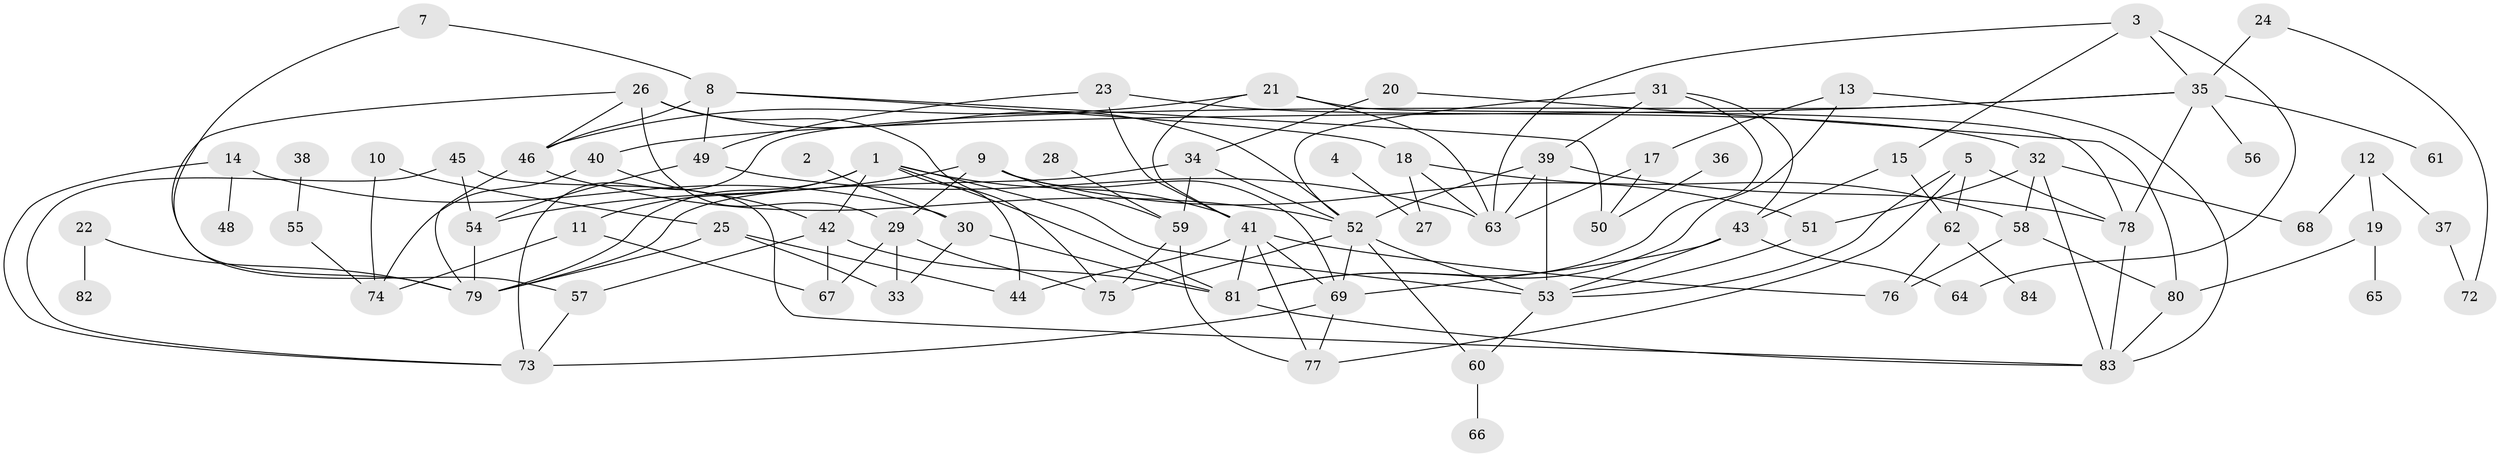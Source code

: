 // original degree distribution, {7: 0.025210084033613446, 1: 0.17647058823529413, 4: 0.19327731092436976, 3: 0.24369747899159663, 2: 0.18487394957983194, 0: 0.04201680672268908, 5: 0.09243697478991597, 6: 0.025210084033613446, 8: 0.01680672268907563}
// Generated by graph-tools (version 1.1) at 2025/35/03/04/25 23:35:56]
// undirected, 79 vertices, 141 edges
graph export_dot {
  node [color=gray90,style=filled];
  1;
  2;
  3;
  4;
  5;
  7;
  8;
  9;
  10;
  11;
  12;
  13;
  14;
  15;
  17;
  18;
  19;
  20;
  21;
  22;
  23;
  24;
  25;
  26;
  27;
  28;
  29;
  30;
  31;
  32;
  33;
  34;
  35;
  36;
  37;
  38;
  39;
  40;
  41;
  42;
  43;
  44;
  45;
  46;
  48;
  49;
  50;
  51;
  52;
  53;
  54;
  55;
  56;
  57;
  58;
  59;
  60;
  61;
  62;
  63;
  64;
  65;
  66;
  67;
  68;
  69;
  72;
  73;
  74;
  75;
  76;
  77;
  78;
  79;
  80;
  81;
  82;
  83;
  84;
  1 -- 11 [weight=1.0];
  1 -- 41 [weight=1.0];
  1 -- 42 [weight=1.0];
  1 -- 44 [weight=1.0];
  1 -- 53 [weight=1.0];
  1 -- 79 [weight=1.0];
  1 -- 81 [weight=1.0];
  2 -- 30 [weight=1.0];
  3 -- 15 [weight=1.0];
  3 -- 35 [weight=1.0];
  3 -- 63 [weight=1.0];
  3 -- 64 [weight=1.0];
  4 -- 27 [weight=1.0];
  5 -- 53 [weight=1.0];
  5 -- 62 [weight=2.0];
  5 -- 77 [weight=1.0];
  5 -- 78 [weight=1.0];
  7 -- 8 [weight=1.0];
  7 -- 57 [weight=1.0];
  8 -- 18 [weight=1.0];
  8 -- 46 [weight=1.0];
  8 -- 49 [weight=1.0];
  8 -- 50 [weight=1.0];
  9 -- 29 [weight=1.0];
  9 -- 51 [weight=1.0];
  9 -- 54 [weight=1.0];
  9 -- 59 [weight=1.0];
  9 -- 69 [weight=1.0];
  10 -- 25 [weight=1.0];
  10 -- 74 [weight=1.0];
  11 -- 67 [weight=1.0];
  11 -- 74 [weight=1.0];
  12 -- 19 [weight=1.0];
  12 -- 37 [weight=1.0];
  12 -- 68 [weight=1.0];
  13 -- 17 [weight=1.0];
  13 -- 81 [weight=1.0];
  13 -- 83 [weight=1.0];
  14 -- 30 [weight=1.0];
  14 -- 48 [weight=1.0];
  14 -- 73 [weight=1.0];
  15 -- 43 [weight=1.0];
  15 -- 62 [weight=1.0];
  17 -- 50 [weight=1.0];
  17 -- 63 [weight=1.0];
  18 -- 27 [weight=1.0];
  18 -- 58 [weight=1.0];
  18 -- 63 [weight=1.0];
  19 -- 65 [weight=1.0];
  19 -- 80 [weight=1.0];
  20 -- 34 [weight=1.0];
  20 -- 80 [weight=1.0];
  21 -- 41 [weight=1.0];
  21 -- 46 [weight=1.0];
  21 -- 63 [weight=1.0];
  21 -- 78 [weight=1.0];
  22 -- 79 [weight=1.0];
  22 -- 82 [weight=1.0];
  23 -- 32 [weight=1.0];
  23 -- 41 [weight=1.0];
  23 -- 49 [weight=1.0];
  24 -- 35 [weight=1.0];
  24 -- 72 [weight=1.0];
  25 -- 33 [weight=1.0];
  25 -- 44 [weight=1.0];
  25 -- 79 [weight=1.0];
  26 -- 29 [weight=1.0];
  26 -- 46 [weight=1.0];
  26 -- 52 [weight=1.0];
  26 -- 75 [weight=1.0];
  26 -- 79 [weight=1.0];
  28 -- 59 [weight=1.0];
  29 -- 33 [weight=1.0];
  29 -- 67 [weight=1.0];
  29 -- 75 [weight=1.0];
  30 -- 33 [weight=1.0];
  30 -- 81 [weight=1.0];
  31 -- 39 [weight=1.0];
  31 -- 43 [weight=1.0];
  31 -- 52 [weight=1.0];
  31 -- 81 [weight=1.0];
  32 -- 51 [weight=1.0];
  32 -- 58 [weight=1.0];
  32 -- 68 [weight=1.0];
  32 -- 83 [weight=1.0];
  34 -- 52 [weight=1.0];
  34 -- 59 [weight=1.0];
  34 -- 79 [weight=1.0];
  35 -- 40 [weight=1.0];
  35 -- 56 [weight=1.0];
  35 -- 61 [weight=1.0];
  35 -- 73 [weight=1.0];
  35 -- 78 [weight=1.0];
  36 -- 50 [weight=1.0];
  37 -- 72 [weight=1.0];
  38 -- 55 [weight=1.0];
  39 -- 52 [weight=1.0];
  39 -- 53 [weight=1.0];
  39 -- 63 [weight=1.0];
  39 -- 78 [weight=1.0];
  40 -- 42 [weight=1.0];
  40 -- 74 [weight=1.0];
  41 -- 44 [weight=1.0];
  41 -- 69 [weight=1.0];
  41 -- 76 [weight=1.0];
  41 -- 77 [weight=1.0];
  41 -- 81 [weight=1.0];
  42 -- 57 [weight=1.0];
  42 -- 67 [weight=1.0];
  42 -- 81 [weight=1.0];
  43 -- 53 [weight=1.0];
  43 -- 64 [weight=1.0];
  43 -- 69 [weight=1.0];
  45 -- 54 [weight=1.0];
  45 -- 73 [weight=1.0];
  45 -- 83 [weight=1.0];
  46 -- 52 [weight=1.0];
  46 -- 79 [weight=1.0];
  49 -- 54 [weight=1.0];
  49 -- 63 [weight=1.0];
  51 -- 53 [weight=1.0];
  52 -- 53 [weight=1.0];
  52 -- 60 [weight=1.0];
  52 -- 69 [weight=1.0];
  52 -- 75 [weight=1.0];
  53 -- 60 [weight=1.0];
  54 -- 79 [weight=1.0];
  55 -- 74 [weight=1.0];
  57 -- 73 [weight=1.0];
  58 -- 76 [weight=1.0];
  58 -- 80 [weight=1.0];
  59 -- 75 [weight=1.0];
  59 -- 77 [weight=1.0];
  60 -- 66 [weight=1.0];
  62 -- 76 [weight=1.0];
  62 -- 84 [weight=1.0];
  69 -- 73 [weight=1.0];
  69 -- 77 [weight=1.0];
  78 -- 83 [weight=1.0];
  80 -- 83 [weight=1.0];
  81 -- 83 [weight=1.0];
}
